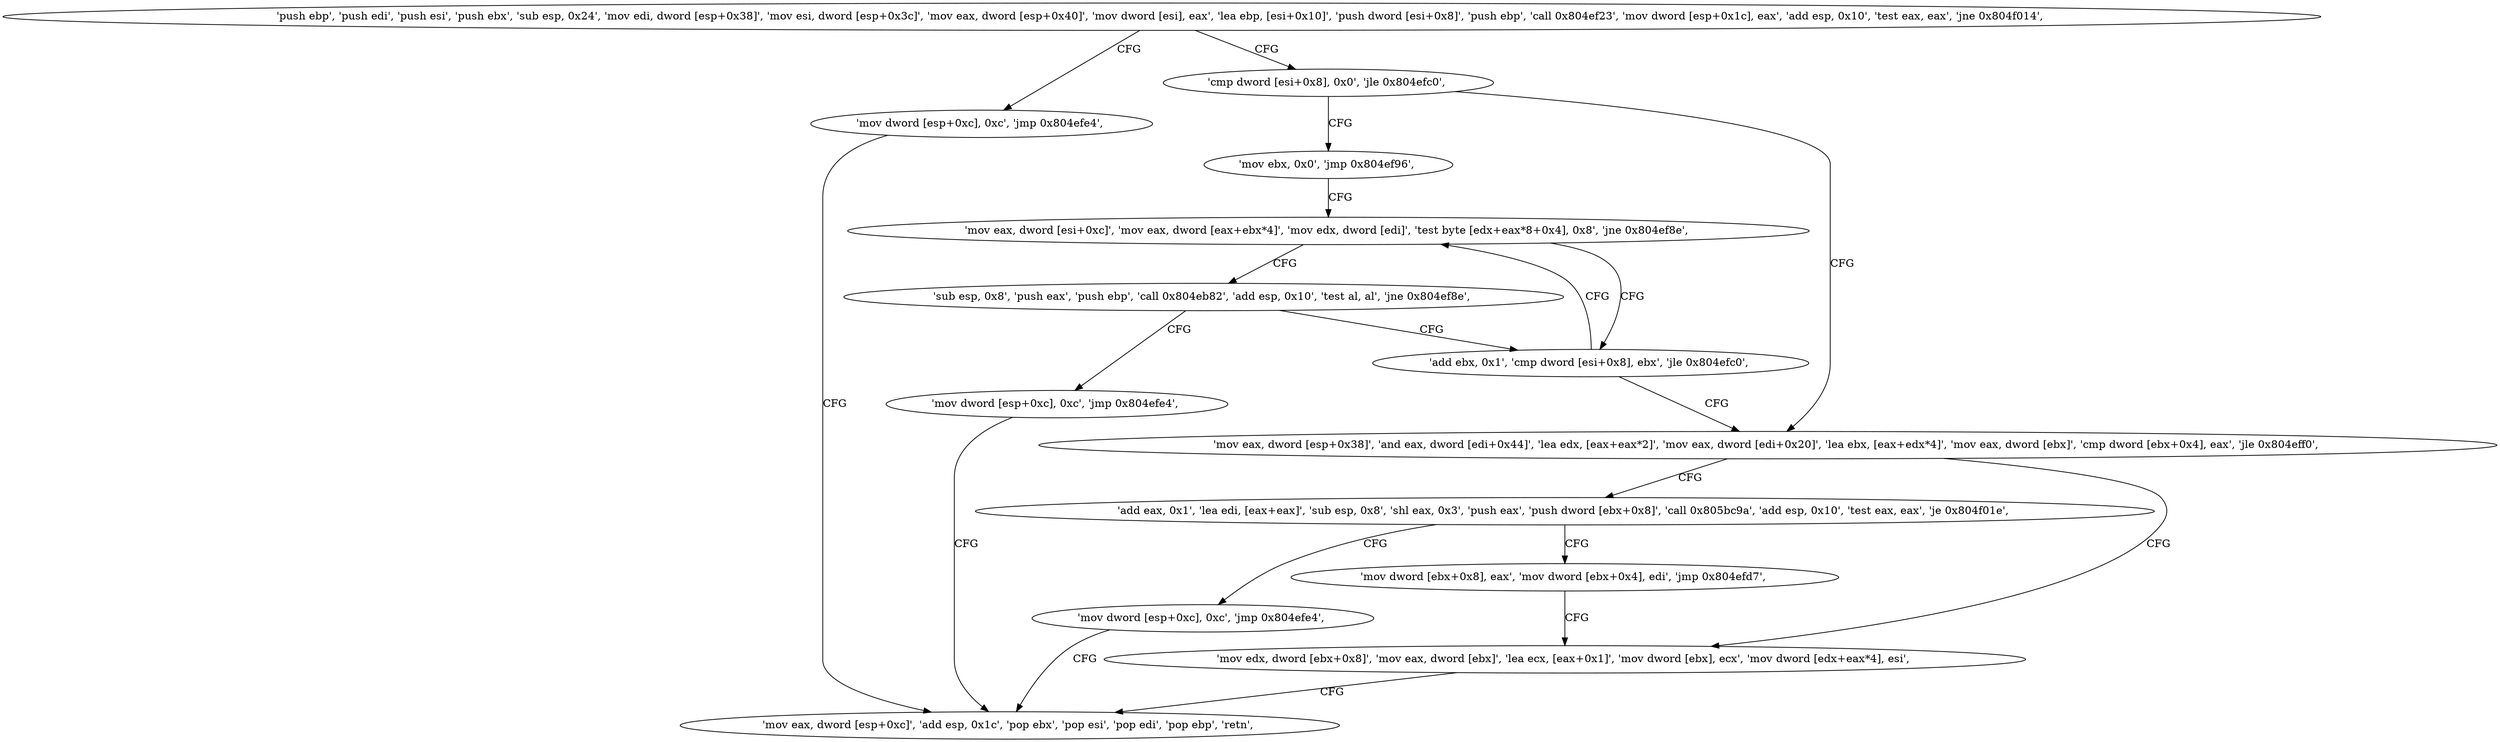 digraph "func" {
"134541137" [label = "'push ebp', 'push edi', 'push esi', 'push ebx', 'sub esp, 0x24', 'mov edi, dword [esp+0x38]', 'mov esi, dword [esp+0x3c]', 'mov eax, dword [esp+0x40]', 'mov dword [esi], eax', 'lea ebp, [esi+0x10]', 'push dword [esi+0x8]', 'push ebp', 'call 0x804ef23', 'mov dword [esp+0x1c], eax', 'add esp, 0x10', 'test eax, eax', 'jne 0x804f014', " ]
"134541332" [label = "'mov dword [esp+0xc], 0xc', 'jmp 0x804efe4', " ]
"134541185" [label = "'cmp dword [esi+0x8], 0x0', 'jle 0x804efc0', " ]
"134541284" [label = "'mov eax, dword [esp+0xc]', 'add esp, 0x1c', 'pop ebx', 'pop esi', 'pop edi', 'pop ebp', 'retn', " ]
"134541248" [label = "'mov eax, dword [esp+0x38]', 'and eax, dword [edi+0x44]', 'lea edx, [eax+eax*2]', 'mov eax, dword [edi+0x20]', 'lea ebx, [eax+edx*4]', 'mov eax, dword [ebx]', 'cmp dword [ebx+0x4], eax', 'jle 0x804eff0', " ]
"134541191" [label = "'mov ebx, 0x0', 'jmp 0x804ef96', " ]
"134541296" [label = "'add eax, 0x1', 'lea edi, [eax+eax]', 'sub esp, 0x8', 'shl eax, 0x3', 'push eax', 'push dword [ebx+0x8]', 'call 0x805bc9a', 'add esp, 0x10', 'test eax, eax', 'je 0x804f01e', " ]
"134541271" [label = "'mov edx, dword [ebx+0x8]', 'mov eax, dword [ebx]', 'lea ecx, [eax+0x1]', 'mov dword [ebx], ecx', 'mov dword [edx+eax*4], esi', " ]
"134541206" [label = "'mov eax, dword [esi+0xc]', 'mov eax, dword [eax+ebx*4]', 'mov edx, dword [edi]', 'test byte [edx+eax*8+0x4], 0x8', 'jne 0x804ef8e', " ]
"134541342" [label = "'mov dword [esp+0xc], 0xc', 'jmp 0x804efe4', " ]
"134541324" [label = "'mov dword [ebx+0x8], eax', 'mov dword [ebx+0x4], edi', 'jmp 0x804efd7', " ]
"134541198" [label = "'add ebx, 0x1', 'cmp dword [esi+0x8], ebx', 'jle 0x804efc0', " ]
"134541221" [label = "'sub esp, 0x8', 'push eax', 'push ebp', 'call 0x804eb82', 'add esp, 0x10', 'test al, al', 'jne 0x804ef8e', " ]
"134541238" [label = "'mov dword [esp+0xc], 0xc', 'jmp 0x804efe4', " ]
"134541137" -> "134541332" [ label = "CFG" ]
"134541137" -> "134541185" [ label = "CFG" ]
"134541332" -> "134541284" [ label = "CFG" ]
"134541185" -> "134541248" [ label = "CFG" ]
"134541185" -> "134541191" [ label = "CFG" ]
"134541248" -> "134541296" [ label = "CFG" ]
"134541248" -> "134541271" [ label = "CFG" ]
"134541191" -> "134541206" [ label = "CFG" ]
"134541296" -> "134541342" [ label = "CFG" ]
"134541296" -> "134541324" [ label = "CFG" ]
"134541271" -> "134541284" [ label = "CFG" ]
"134541206" -> "134541198" [ label = "CFG" ]
"134541206" -> "134541221" [ label = "CFG" ]
"134541342" -> "134541284" [ label = "CFG" ]
"134541324" -> "134541271" [ label = "CFG" ]
"134541198" -> "134541248" [ label = "CFG" ]
"134541198" -> "134541206" [ label = "CFG" ]
"134541221" -> "134541198" [ label = "CFG" ]
"134541221" -> "134541238" [ label = "CFG" ]
"134541238" -> "134541284" [ label = "CFG" ]
}
